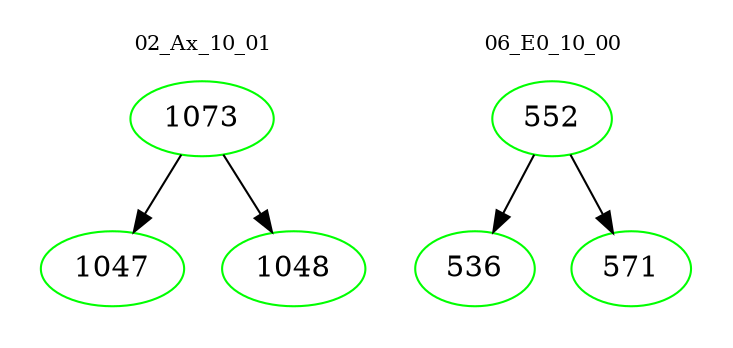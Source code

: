 digraph{
subgraph cluster_0 {
color = white
label = "02_Ax_10_01";
fontsize=10;
T0_1073 [label="1073", color="green"]
T0_1073 -> T0_1047 [color="black"]
T0_1047 [label="1047", color="green"]
T0_1073 -> T0_1048 [color="black"]
T0_1048 [label="1048", color="green"]
}
subgraph cluster_1 {
color = white
label = "06_E0_10_00";
fontsize=10;
T1_552 [label="552", color="green"]
T1_552 -> T1_536 [color="black"]
T1_536 [label="536", color="green"]
T1_552 -> T1_571 [color="black"]
T1_571 [label="571", color="green"]
}
}
